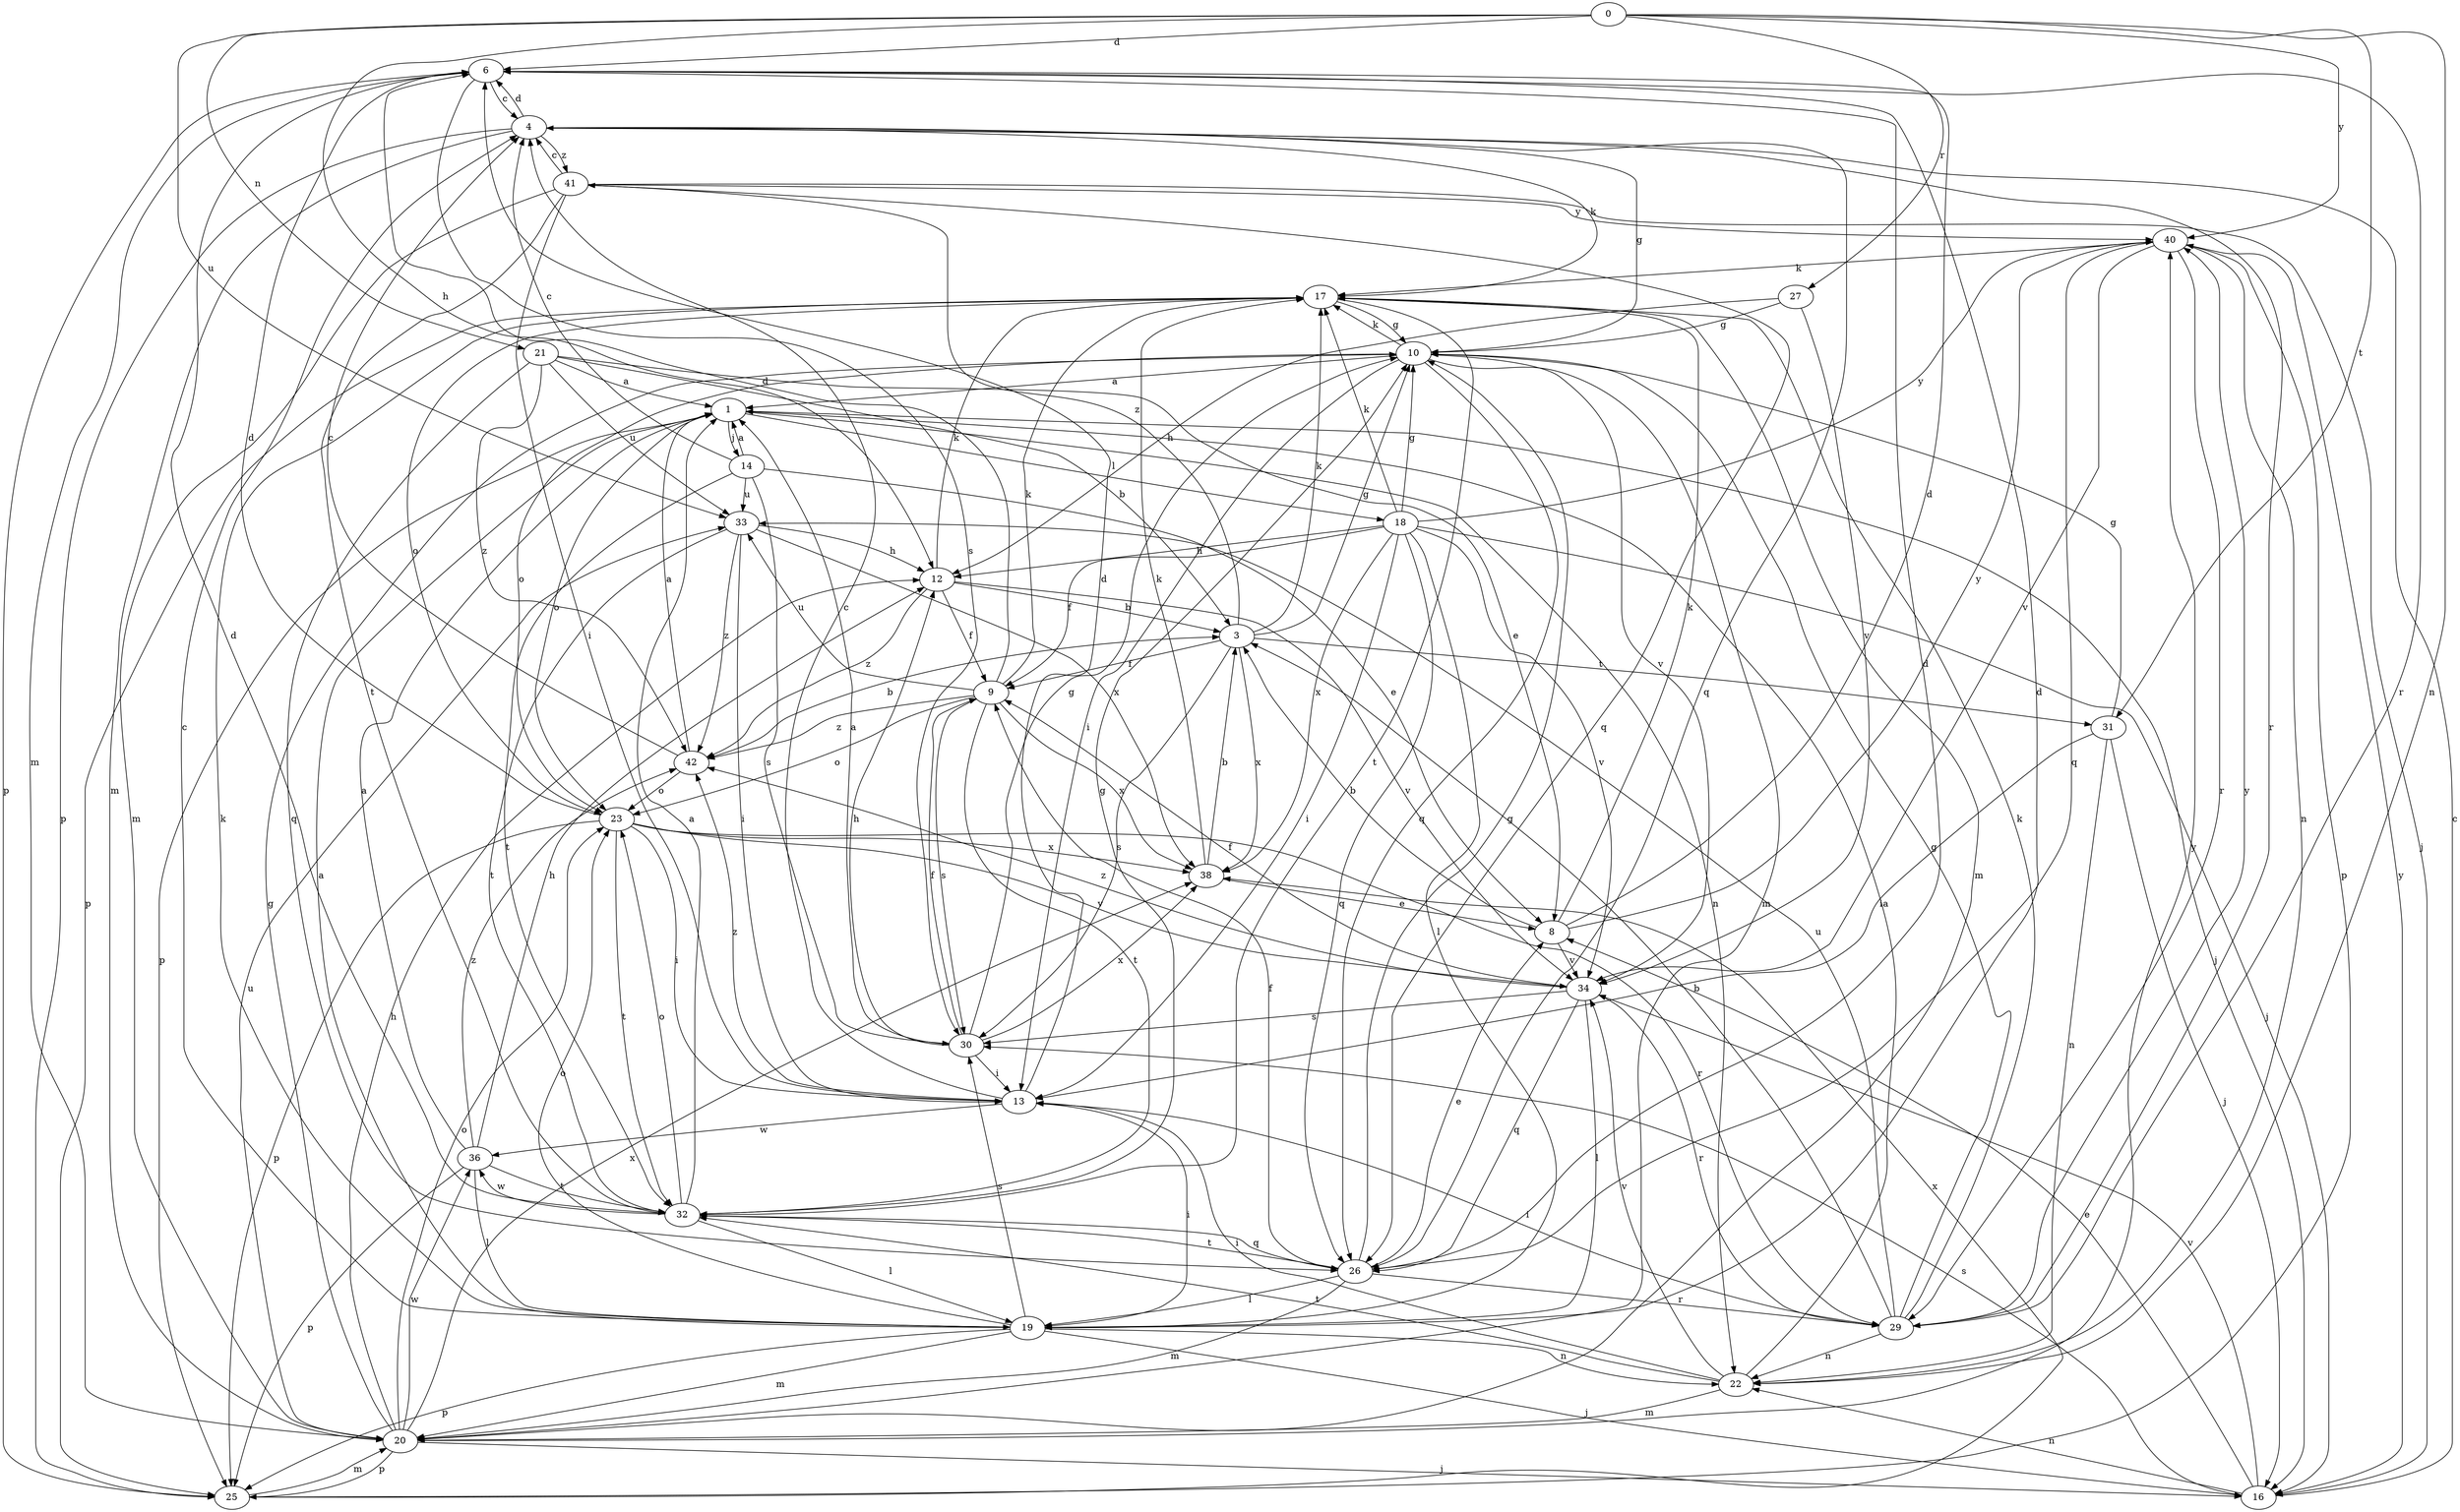 strict digraph  {
0;
1;
3;
4;
6;
8;
9;
10;
12;
13;
14;
16;
17;
18;
19;
20;
21;
22;
23;
25;
26;
27;
29;
30;
31;
32;
33;
34;
36;
38;
40;
41;
42;
0 -> 6  [label=d];
0 -> 12  [label=h];
0 -> 21  [label=n];
0 -> 22  [label=n];
0 -> 27  [label=r];
0 -> 31  [label=t];
0 -> 33  [label=u];
0 -> 40  [label=y];
1 -> 14  [label=j];
1 -> 16  [label=j];
1 -> 18  [label=l];
1 -> 22  [label=n];
1 -> 23  [label=o];
1 -> 25  [label=p];
3 -> 9  [label=f];
3 -> 10  [label=g];
3 -> 17  [label=k];
3 -> 30  [label=s];
3 -> 31  [label=t];
3 -> 38  [label=x];
3 -> 41  [label=z];
4 -> 6  [label=d];
4 -> 10  [label=g];
4 -> 17  [label=k];
4 -> 20  [label=m];
4 -> 25  [label=p];
4 -> 26  [label=q];
4 -> 29  [label=r];
4 -> 41  [label=z];
6 -> 4  [label=c];
6 -> 20  [label=m];
6 -> 25  [label=p];
6 -> 29  [label=r];
6 -> 30  [label=s];
8 -> 3  [label=b];
8 -> 6  [label=d];
8 -> 17  [label=k];
8 -> 34  [label=v];
8 -> 40  [label=y];
9 -> 6  [label=d];
9 -> 17  [label=k];
9 -> 23  [label=o];
9 -> 30  [label=s];
9 -> 32  [label=t];
9 -> 33  [label=u];
9 -> 38  [label=x];
9 -> 42  [label=z];
10 -> 1  [label=a];
10 -> 13  [label=i];
10 -> 17  [label=k];
10 -> 20  [label=m];
10 -> 23  [label=o];
10 -> 26  [label=q];
10 -> 34  [label=v];
12 -> 3  [label=b];
12 -> 9  [label=f];
12 -> 17  [label=k];
12 -> 34  [label=v];
12 -> 42  [label=z];
13 -> 4  [label=c];
13 -> 6  [label=d];
13 -> 36  [label=w];
13 -> 42  [label=z];
14 -> 1  [label=a];
14 -> 4  [label=c];
14 -> 8  [label=e];
14 -> 30  [label=s];
14 -> 32  [label=t];
14 -> 33  [label=u];
16 -> 4  [label=c];
16 -> 8  [label=e];
16 -> 22  [label=n];
16 -> 30  [label=s];
16 -> 34  [label=v];
16 -> 40  [label=y];
17 -> 10  [label=g];
17 -> 20  [label=m];
17 -> 23  [label=o];
17 -> 25  [label=p];
17 -> 32  [label=t];
18 -> 9  [label=f];
18 -> 10  [label=g];
18 -> 12  [label=h];
18 -> 13  [label=i];
18 -> 16  [label=j];
18 -> 17  [label=k];
18 -> 19  [label=l];
18 -> 26  [label=q];
18 -> 34  [label=v];
18 -> 38  [label=x];
18 -> 40  [label=y];
19 -> 1  [label=a];
19 -> 4  [label=c];
19 -> 6  [label=d];
19 -> 13  [label=i];
19 -> 16  [label=j];
19 -> 17  [label=k];
19 -> 20  [label=m];
19 -> 22  [label=n];
19 -> 23  [label=o];
19 -> 25  [label=p];
19 -> 30  [label=s];
20 -> 10  [label=g];
20 -> 12  [label=h];
20 -> 16  [label=j];
20 -> 23  [label=o];
20 -> 25  [label=p];
20 -> 33  [label=u];
20 -> 36  [label=w];
20 -> 38  [label=x];
20 -> 40  [label=y];
21 -> 1  [label=a];
21 -> 3  [label=b];
21 -> 8  [label=e];
21 -> 26  [label=q];
21 -> 33  [label=u];
21 -> 42  [label=z];
22 -> 1  [label=a];
22 -> 13  [label=i];
22 -> 20  [label=m];
22 -> 32  [label=t];
22 -> 34  [label=v];
23 -> 6  [label=d];
23 -> 13  [label=i];
23 -> 25  [label=p];
23 -> 29  [label=r];
23 -> 32  [label=t];
23 -> 34  [label=v];
23 -> 38  [label=x];
25 -> 20  [label=m];
25 -> 38  [label=x];
26 -> 6  [label=d];
26 -> 8  [label=e];
26 -> 9  [label=f];
26 -> 10  [label=g];
26 -> 19  [label=l];
26 -> 20  [label=m];
26 -> 29  [label=r];
26 -> 32  [label=t];
27 -> 10  [label=g];
27 -> 12  [label=h];
27 -> 34  [label=v];
29 -> 3  [label=b];
29 -> 10  [label=g];
29 -> 13  [label=i];
29 -> 17  [label=k];
29 -> 22  [label=n];
29 -> 33  [label=u];
29 -> 40  [label=y];
30 -> 1  [label=a];
30 -> 9  [label=f];
30 -> 10  [label=g];
30 -> 12  [label=h];
30 -> 13  [label=i];
30 -> 38  [label=x];
31 -> 10  [label=g];
31 -> 13  [label=i];
31 -> 16  [label=j];
31 -> 22  [label=n];
32 -> 1  [label=a];
32 -> 6  [label=d];
32 -> 10  [label=g];
32 -> 19  [label=l];
32 -> 23  [label=o];
32 -> 26  [label=q];
32 -> 36  [label=w];
33 -> 12  [label=h];
33 -> 13  [label=i];
33 -> 32  [label=t];
33 -> 38  [label=x];
33 -> 42  [label=z];
34 -> 9  [label=f];
34 -> 19  [label=l];
34 -> 26  [label=q];
34 -> 29  [label=r];
34 -> 30  [label=s];
34 -> 42  [label=z];
36 -> 1  [label=a];
36 -> 12  [label=h];
36 -> 19  [label=l];
36 -> 25  [label=p];
36 -> 32  [label=t];
36 -> 42  [label=z];
38 -> 3  [label=b];
38 -> 8  [label=e];
38 -> 17  [label=k];
40 -> 17  [label=k];
40 -> 22  [label=n];
40 -> 25  [label=p];
40 -> 26  [label=q];
40 -> 29  [label=r];
40 -> 34  [label=v];
41 -> 4  [label=c];
41 -> 13  [label=i];
41 -> 16  [label=j];
41 -> 20  [label=m];
41 -> 26  [label=q];
41 -> 32  [label=t];
41 -> 40  [label=y];
42 -> 1  [label=a];
42 -> 3  [label=b];
42 -> 4  [label=c];
42 -> 23  [label=o];
}
